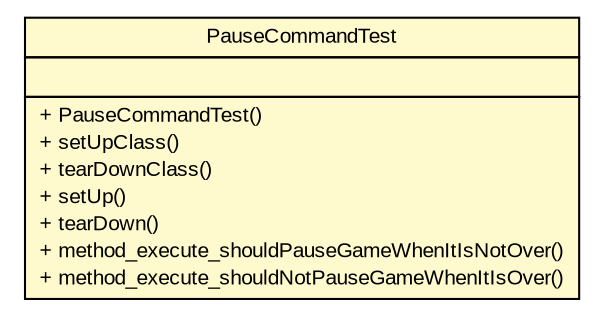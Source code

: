 #!/usr/local/bin/dot
#
# Class diagram 
# Generated by UMLGraph version R5_6 (http://www.umlgraph.org/)
#

digraph G {
	edge [fontname="arial",fontsize=10,labelfontname="arial",labelfontsize=10];
	node [fontname="arial",fontsize=10,shape=plaintext];
	nodesep=0.25;
	ranksep=0.5;
	// com.github.tilastokeskus.matertis.core.command.PauseCommandTest
	c422 [label=<<table title="com.github.tilastokeskus.matertis.core.command.PauseCommandTest" border="0" cellborder="1" cellspacing="0" cellpadding="2" port="p" bgcolor="lemonChiffon" href="./PauseCommandTest.html">
		<tr><td><table border="0" cellspacing="0" cellpadding="1">
<tr><td align="center" balign="center"> PauseCommandTest </td></tr>
		</table></td></tr>
		<tr><td><table border="0" cellspacing="0" cellpadding="1">
<tr><td align="left" balign="left">  </td></tr>
		</table></td></tr>
		<tr><td><table border="0" cellspacing="0" cellpadding="1">
<tr><td align="left" balign="left"> + PauseCommandTest() </td></tr>
<tr><td align="left" balign="left"> + setUpClass() </td></tr>
<tr><td align="left" balign="left"> + tearDownClass() </td></tr>
<tr><td align="left" balign="left"> + setUp() </td></tr>
<tr><td align="left" balign="left"> + tearDown() </td></tr>
<tr><td align="left" balign="left"> + method_execute_shouldPauseGameWhenItIsNotOver() </td></tr>
<tr><td align="left" balign="left"> + method_execute_shouldNotPauseGameWhenItIsOver() </td></tr>
		</table></td></tr>
		</table>>, URL="./PauseCommandTest.html", fontname="arial", fontcolor="black", fontsize=10.0];
}

